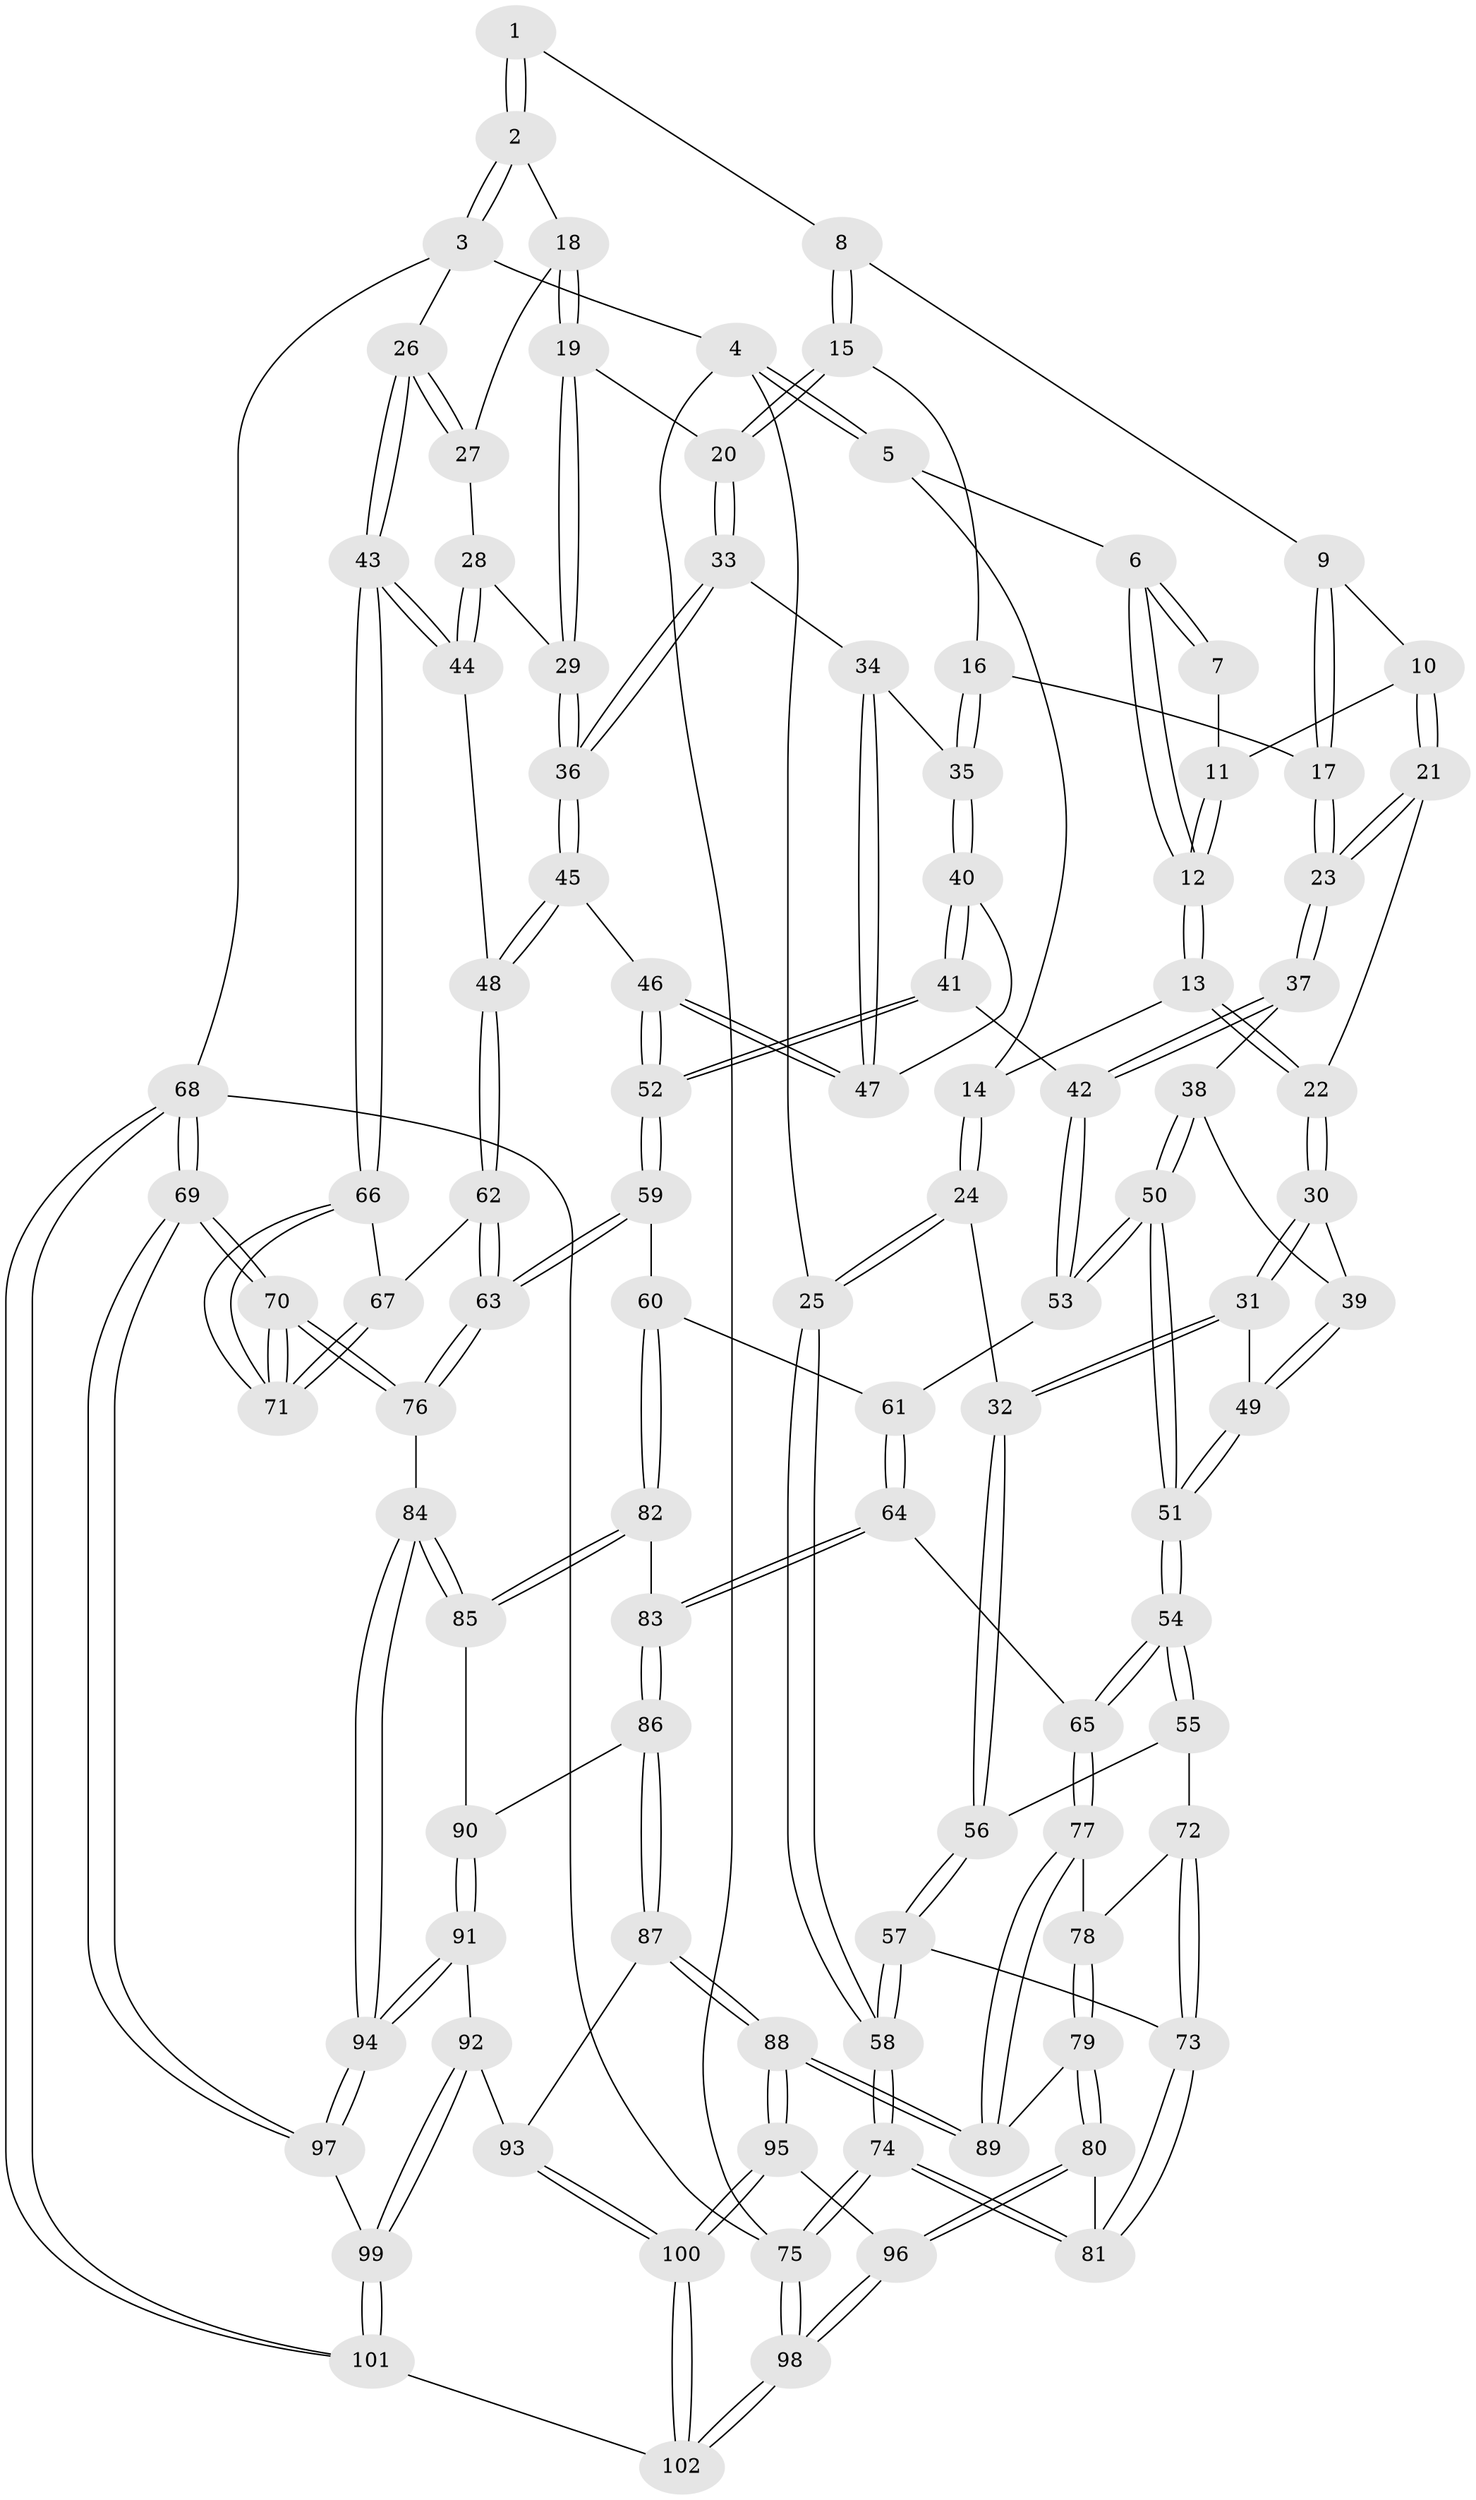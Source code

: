 // Generated by graph-tools (version 1.1) at 2025/38/02/21/25 10:38:58]
// undirected, 102 vertices, 252 edges
graph export_dot {
graph [start="1"]
  node [color=gray90,style=filled];
  1 [pos="+0.6482744089609487+0"];
  2 [pos="+1+0"];
  3 [pos="+1+0"];
  4 [pos="+0+0"];
  5 [pos="+0+0"];
  6 [pos="+0.07605115953577826+0"];
  7 [pos="+0.43512956779531553+0"];
  8 [pos="+0.639313399786012+0"];
  9 [pos="+0.5933430889507271+0.040133285005645225"];
  10 [pos="+0.4414982286902621+0.0874320843083006"];
  11 [pos="+0.42159783996343686+0.011562209917785516"];
  12 [pos="+0.259427623011928+0.09545667383926276"];
  13 [pos="+0.2605134822246048+0.10334002688167193"];
  14 [pos="+0.10426298252522652+0.12692888177085349"];
  15 [pos="+0.6991034056419545+0.11613392467568698"];
  16 [pos="+0.6683144614422403+0.14532865826155417"];
  17 [pos="+0.5267850238708404+0.18486409114663535"];
  18 [pos="+0.9035590680340301+0.053598847307568434"];
  19 [pos="+0.8223681276612231+0.13383628785849014"];
  20 [pos="+0.7477267289481326+0.14311638058779336"];
  21 [pos="+0.4318633590670805+0.14375975175061084"];
  22 [pos="+0.27172463327371005+0.13660957754478206"];
  23 [pos="+0.4867470094376802+0.22340445159754196"];
  24 [pos="+0.09520070266561555+0.19222758403419565"];
  25 [pos="+0+0.06053200462113502"];
  26 [pos="+1+0.21531416557083402"];
  27 [pos="+0.9437689484363911+0.17168789282733554"];
  28 [pos="+0.9377474277400093+0.2254738977685763"];
  29 [pos="+0.8606286543227252+0.2229748530493372"];
  30 [pos="+0.24792541709519086+0.2021802102065151"];
  31 [pos="+0.19609301686439143+0.24847400890818158"];
  32 [pos="+0.14306013289657188+0.274321132357929"];
  33 [pos="+0.7451973199290909+0.16323034127820746"];
  34 [pos="+0.7145357090805341+0.24191124182136614"];
  35 [pos="+0.6317343959716442+0.24349287320465673"];
  36 [pos="+0.8231129688743861+0.34896529312888513"];
  37 [pos="+0.48768144929450163+0.2374746589396079"];
  38 [pos="+0.34948083571293925+0.2632470252308918"];
  39 [pos="+0.3413567043964465+0.2624172790347893"];
  40 [pos="+0.6115847182264507+0.2610916548263509"];
  41 [pos="+0.5691897049098936+0.2869685603947872"];
  42 [pos="+0.5082704785881716+0.27992370194301613"];
  43 [pos="+1+0.273174053011882"];
  44 [pos="+1+0.28592234241039377"];
  45 [pos="+0.8226396200421505+0.3531924821600962"];
  46 [pos="+0.7610947621551504+0.3647733137970024"];
  47 [pos="+0.7266699330460248+0.2928159711494101"];
  48 [pos="+0.8655958060455236+0.3754813126657744"];
  49 [pos="+0.307645364352917+0.3454004713723305"];
  50 [pos="+0.38874182888051106+0.43964791594507135"];
  51 [pos="+0.3538551720799028+0.48288726063491505"];
  52 [pos="+0.708086846022911+0.40160114008751274"];
  53 [pos="+0.4845659283422031+0.3453464379091464"];
  54 [pos="+0.34883749372141587+0.4946850145682002"];
  55 [pos="+0.20803076093697512+0.4252420086562086"];
  56 [pos="+0.1328521077086765+0.29429488938214104"];
  57 [pos="+0+0.40119115690523754"];
  58 [pos="+0+0.4038762181582218"];
  59 [pos="+0.6872569863387298+0.45230478134567825"];
  60 [pos="+0.6732049021535419+0.47346545043198085"];
  61 [pos="+0.5667688642117037+0.43436901955008494"];
  62 [pos="+0.8897198977239803+0.4248846948124204"];
  63 [pos="+0.8776929855162228+0.5293511387195546"];
  64 [pos="+0.46087704048454475+0.563541077152185"];
  65 [pos="+0.35085152018423127+0.5063083965461782"];
  66 [pos="+1+0.39506595476928463"];
  67 [pos="+0.9241660181519143+0.4305355613218664"];
  68 [pos="+1+1"];
  69 [pos="+1+1"];
  70 [pos="+1+0.7382032298857218"];
  71 [pos="+1+0.7317153587297486"];
  72 [pos="+0.12202257986269936+0.48840725031192006"];
  73 [pos="+0.034566141203236256+0.479618489372058"];
  74 [pos="+0+0.8421409485109272"];
  75 [pos="+0+1"];
  76 [pos="+0.894169525378707+0.6610705969378204"];
  77 [pos="+0.3032433936520021+0.5754589771548994"];
  78 [pos="+0.12577605802289843+0.49777273585069776"];
  79 [pos="+0.18061728709669794+0.6774267304543693"];
  80 [pos="+0.14104437391018695+0.6947327389899506"];
  81 [pos="+0.11877377986374563+0.6961060435358243"];
  82 [pos="+0.6591331526887665+0.5810049432994722"];
  83 [pos="+0.49835242660289886+0.5936194576514583"];
  84 [pos="+0.8496260805608069+0.6760725375398229"];
  85 [pos="+0.6704893532371453+0.5947047379486952"];
  86 [pos="+0.494771313944857+0.6260665772225977"];
  87 [pos="+0.471049964848186+0.746742753999504"];
  88 [pos="+0.371400429595979+0.8162701745355194"];
  89 [pos="+0.24481594595944786+0.6663680712755843"];
  90 [pos="+0.615741736410145+0.7473530210850561"];
  91 [pos="+0.6104212286260468+0.770584167250466"];
  92 [pos="+0.5891715711726659+0.7794894132417796"];
  93 [pos="+0.5807880662915686+0.7820532137393893"];
  94 [pos="+0.7584601801550921+0.8463876773258028"];
  95 [pos="+0.37135494551367393+0.817934113998879"];
  96 [pos="+0.20058915675054922+0.966824737083238"];
  97 [pos="+0.7594144172294314+0.8718074124836269"];
  98 [pos="+0+1"];
  99 [pos="+0.6801894885970958+1"];
  100 [pos="+0.5155134953794505+1"];
  101 [pos="+0.6520358376189898+1"];
  102 [pos="+0.5507035570887318+1"];
  1 -- 2;
  1 -- 2;
  1 -- 8;
  2 -- 3;
  2 -- 3;
  2 -- 18;
  3 -- 4;
  3 -- 26;
  3 -- 68;
  4 -- 5;
  4 -- 5;
  4 -- 25;
  4 -- 75;
  5 -- 6;
  5 -- 14;
  6 -- 7;
  6 -- 7;
  6 -- 12;
  6 -- 12;
  7 -- 11;
  8 -- 9;
  8 -- 15;
  8 -- 15;
  9 -- 10;
  9 -- 17;
  9 -- 17;
  10 -- 11;
  10 -- 21;
  10 -- 21;
  11 -- 12;
  11 -- 12;
  12 -- 13;
  12 -- 13;
  13 -- 14;
  13 -- 22;
  13 -- 22;
  14 -- 24;
  14 -- 24;
  15 -- 16;
  15 -- 20;
  15 -- 20;
  16 -- 17;
  16 -- 35;
  16 -- 35;
  17 -- 23;
  17 -- 23;
  18 -- 19;
  18 -- 19;
  18 -- 27;
  19 -- 20;
  19 -- 29;
  19 -- 29;
  20 -- 33;
  20 -- 33;
  21 -- 22;
  21 -- 23;
  21 -- 23;
  22 -- 30;
  22 -- 30;
  23 -- 37;
  23 -- 37;
  24 -- 25;
  24 -- 25;
  24 -- 32;
  25 -- 58;
  25 -- 58;
  26 -- 27;
  26 -- 27;
  26 -- 43;
  26 -- 43;
  27 -- 28;
  28 -- 29;
  28 -- 44;
  28 -- 44;
  29 -- 36;
  29 -- 36;
  30 -- 31;
  30 -- 31;
  30 -- 39;
  31 -- 32;
  31 -- 32;
  31 -- 49;
  32 -- 56;
  32 -- 56;
  33 -- 34;
  33 -- 36;
  33 -- 36;
  34 -- 35;
  34 -- 47;
  34 -- 47;
  35 -- 40;
  35 -- 40;
  36 -- 45;
  36 -- 45;
  37 -- 38;
  37 -- 42;
  37 -- 42;
  38 -- 39;
  38 -- 50;
  38 -- 50;
  39 -- 49;
  39 -- 49;
  40 -- 41;
  40 -- 41;
  40 -- 47;
  41 -- 42;
  41 -- 52;
  41 -- 52;
  42 -- 53;
  42 -- 53;
  43 -- 44;
  43 -- 44;
  43 -- 66;
  43 -- 66;
  44 -- 48;
  45 -- 46;
  45 -- 48;
  45 -- 48;
  46 -- 47;
  46 -- 47;
  46 -- 52;
  46 -- 52;
  48 -- 62;
  48 -- 62;
  49 -- 51;
  49 -- 51;
  50 -- 51;
  50 -- 51;
  50 -- 53;
  50 -- 53;
  51 -- 54;
  51 -- 54;
  52 -- 59;
  52 -- 59;
  53 -- 61;
  54 -- 55;
  54 -- 55;
  54 -- 65;
  54 -- 65;
  55 -- 56;
  55 -- 72;
  56 -- 57;
  56 -- 57;
  57 -- 58;
  57 -- 58;
  57 -- 73;
  58 -- 74;
  58 -- 74;
  59 -- 60;
  59 -- 63;
  59 -- 63;
  60 -- 61;
  60 -- 82;
  60 -- 82;
  61 -- 64;
  61 -- 64;
  62 -- 63;
  62 -- 63;
  62 -- 67;
  63 -- 76;
  63 -- 76;
  64 -- 65;
  64 -- 83;
  64 -- 83;
  65 -- 77;
  65 -- 77;
  66 -- 67;
  66 -- 71;
  66 -- 71;
  67 -- 71;
  67 -- 71;
  68 -- 69;
  68 -- 69;
  68 -- 101;
  68 -- 101;
  68 -- 75;
  69 -- 70;
  69 -- 70;
  69 -- 97;
  69 -- 97;
  70 -- 71;
  70 -- 71;
  70 -- 76;
  70 -- 76;
  72 -- 73;
  72 -- 73;
  72 -- 78;
  73 -- 81;
  73 -- 81;
  74 -- 75;
  74 -- 75;
  74 -- 81;
  74 -- 81;
  75 -- 98;
  75 -- 98;
  76 -- 84;
  77 -- 78;
  77 -- 89;
  77 -- 89;
  78 -- 79;
  78 -- 79;
  79 -- 80;
  79 -- 80;
  79 -- 89;
  80 -- 81;
  80 -- 96;
  80 -- 96;
  82 -- 83;
  82 -- 85;
  82 -- 85;
  83 -- 86;
  83 -- 86;
  84 -- 85;
  84 -- 85;
  84 -- 94;
  84 -- 94;
  85 -- 90;
  86 -- 87;
  86 -- 87;
  86 -- 90;
  87 -- 88;
  87 -- 88;
  87 -- 93;
  88 -- 89;
  88 -- 89;
  88 -- 95;
  88 -- 95;
  90 -- 91;
  90 -- 91;
  91 -- 92;
  91 -- 94;
  91 -- 94;
  92 -- 93;
  92 -- 99;
  92 -- 99;
  93 -- 100;
  93 -- 100;
  94 -- 97;
  94 -- 97;
  95 -- 96;
  95 -- 100;
  95 -- 100;
  96 -- 98;
  96 -- 98;
  97 -- 99;
  98 -- 102;
  98 -- 102;
  99 -- 101;
  99 -- 101;
  100 -- 102;
  100 -- 102;
  101 -- 102;
}
